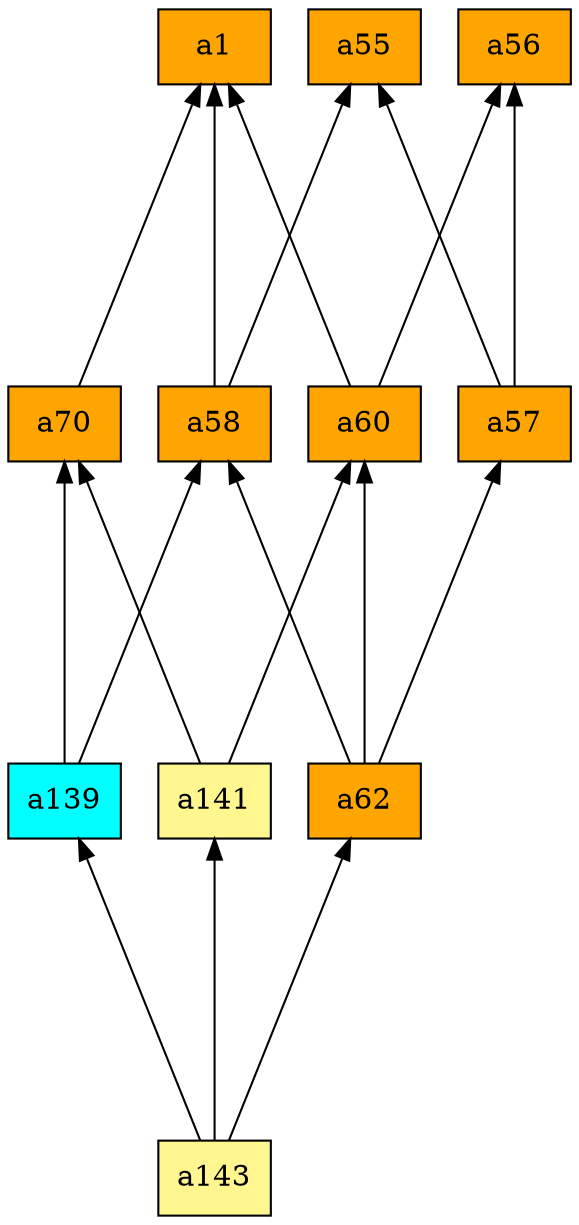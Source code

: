 digraph G {
rankdir=BT;ranksep="2.0";
"a1" [shape=record,fillcolor=orange,style=filled,label="{a1}"];
"a58" [shape=record,fillcolor=orange,style=filled,label="{a58}"];
"a60" [shape=record,fillcolor=orange,style=filled,label="{a60}"];
"a56" [shape=record,fillcolor=orange,style=filled,label="{a56}"];
"a57" [shape=record,fillcolor=orange,style=filled,label="{a57}"];
"a70" [shape=record,fillcolor=orange,style=filled,label="{a70}"];
"a55" [shape=record,fillcolor=orange,style=filled,label="{a55}"];
"a141" [shape=record,fillcolor=khaki1,style=filled,label="{a141}"];
"a143" [shape=record,fillcolor=khaki1,style=filled,label="{a143}"];
"a139" [shape=record,fillcolor=cyan,style=filled,label="{a139}"];
"a62" [shape=record,fillcolor=orange,style=filled,label="{a62}"];
"a58" -> "a1"
"a58" -> "a55"
"a60" -> "a1"
"a60" -> "a56"
"a57" -> "a56"
"a57" -> "a55"
"a70" -> "a1"
"a141" -> "a60"
"a141" -> "a70"
"a143" -> "a141"
"a143" -> "a139"
"a143" -> "a62"
"a139" -> "a58"
"a139" -> "a70"
"a62" -> "a58"
"a62" -> "a60"
"a62" -> "a57"
}